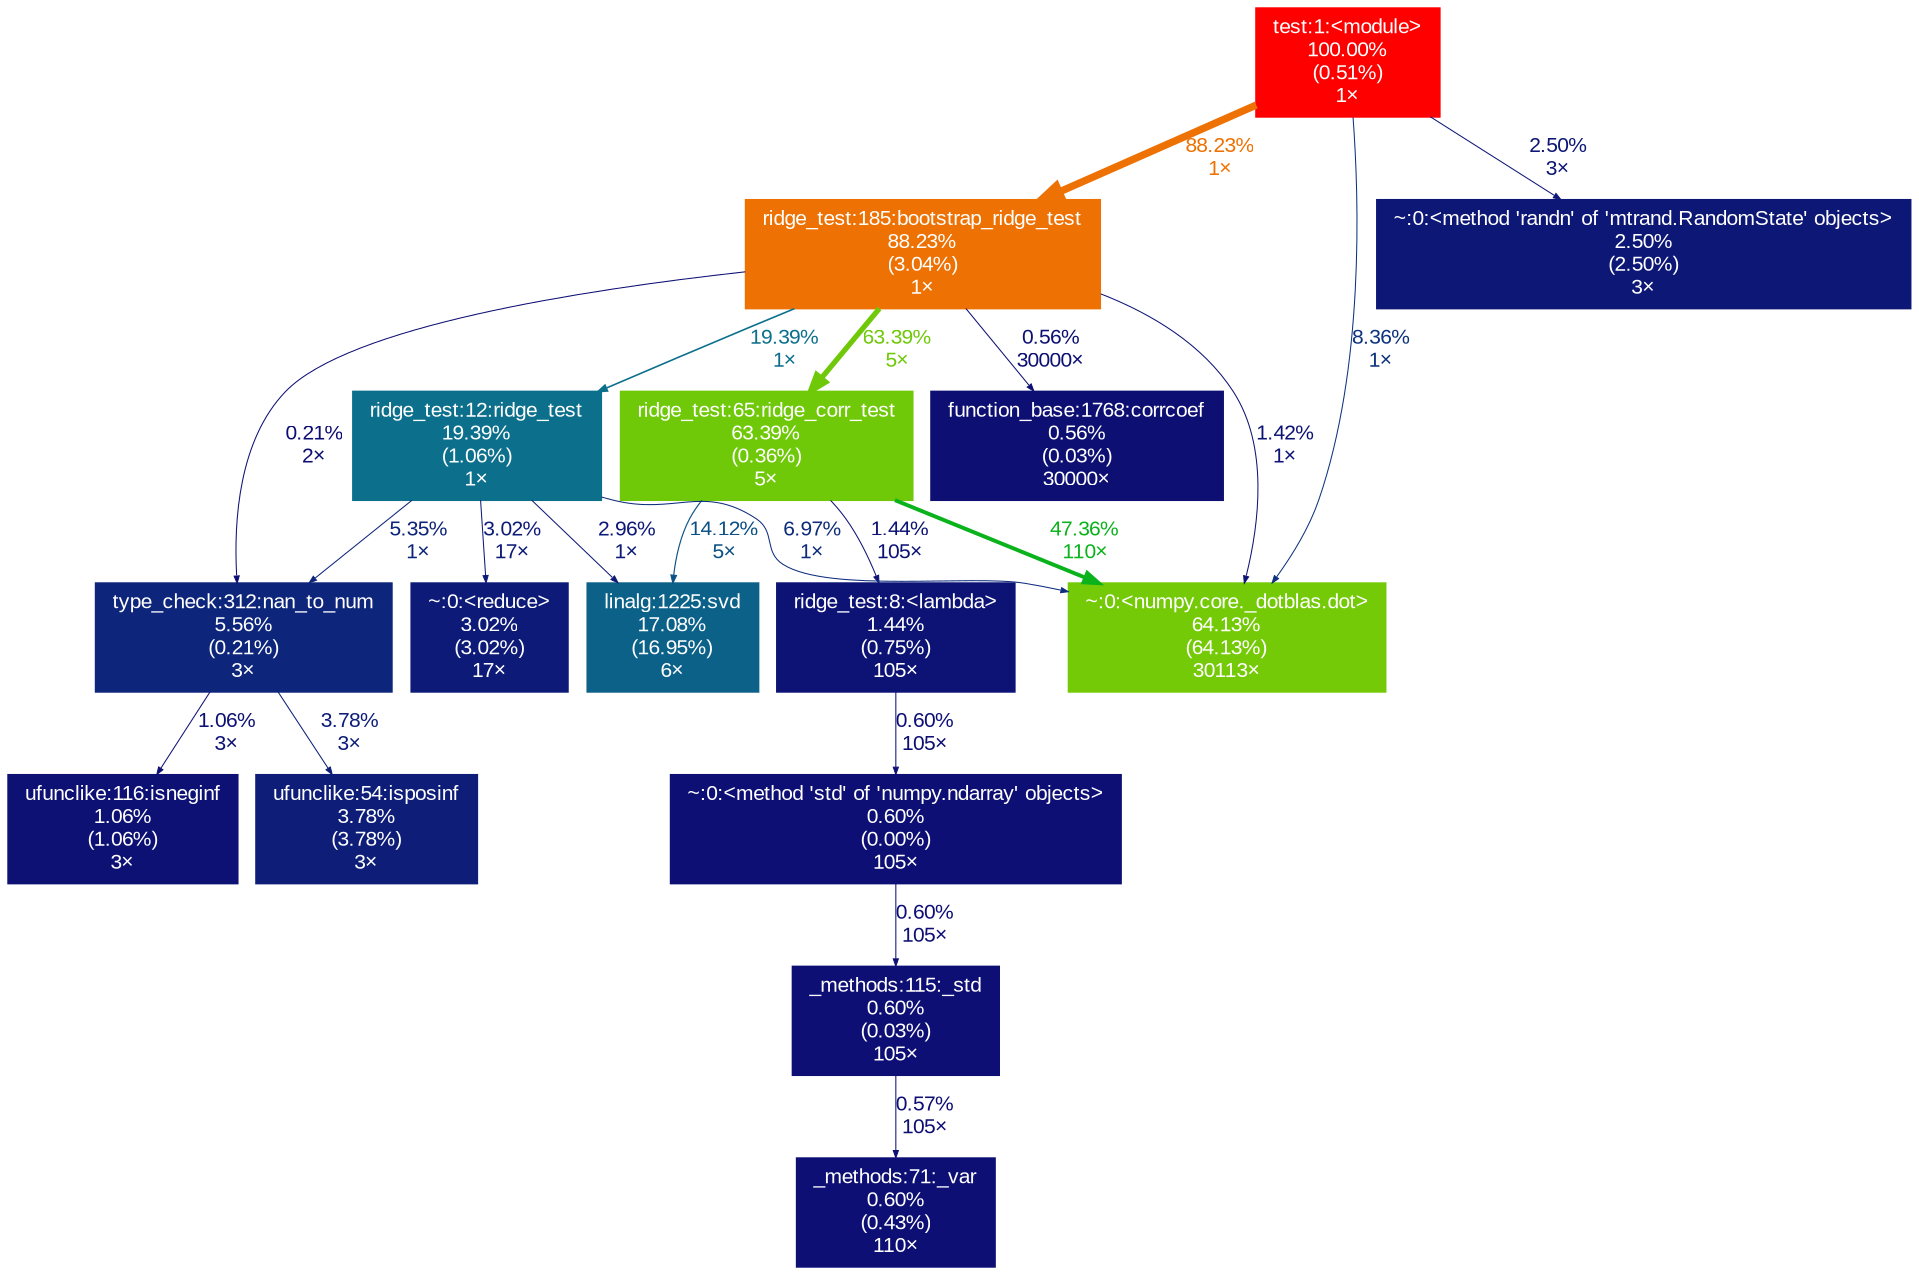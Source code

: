// TEST CONFIGS:
//  - features: 2000
//  - voxels: 30000
//  - regression timepoints: 10000
//  - prediction timepoints: 2000
//  - MPI: no
digraph {
	graph [ranksep=0.25, fontname=Arial, nodesep=0.125];
	node [fontname=Arial, style=filled, height=0, width=0, shape=box, fontcolor=white];
	edge [fontname=Arial];
	25 [color="#6fc908", fontcolor="#ffffff", fontsize="10.00", label="ridge_test:65:ridge_corr_test\n63.39%\n(0.36%)\n5×"];
	25 -> 295 [color="#0ab21c", label="47.36%\n110×", arrowsize="0.69", fontsize="10.00", fontcolor="#0ab21c", labeldistance="1.89", penwidth="1.89"];
	25 -> 329 [color="#0d1375", label="1.44%\n105×", arrowsize="0.35", fontsize="10.00", fontcolor="#0d1375", labeldistance="0.50", penwidth="0.50"];
	25 -> 31 [color="#0c5185", label="14.12%\n5×", arrowsize="0.38", fontsize="10.00", fontcolor="#0c5185", labeldistance="0.56", penwidth="0.56"];
	31 [color="#0c6189", fontcolor="#ffffff", fontsize="10.00", label="linalg:1225:svd\n17.08%\n(16.95%)\n6×"];
	88 [color="#0d257a", fontcolor="#ffffff", fontsize="10.00", label="type_check:312:nan_to_num\n5.56%\n(0.21%)\n3×"];
	88 -> 540 [color="#0d1174", label="1.06%\n3×", arrowsize="0.35", fontsize="10.00", fontcolor="#0d1174", labeldistance="0.50", penwidth="0.50"];
	88 -> 428 [color="#0d1d78", label="3.78%\n3×", arrowsize="0.35", fontsize="10.00", fontcolor="#0d1d78", labeldistance="0.50", penwidth="0.50"];
	121 [color="#ff0000", fontcolor="#ffffff", fontsize="10.00", label="test:1:<module>\n100.00%\n(0.51%)\n1×"];
	121 -> 295 [color="#0d327d", label="8.36%\n1×", arrowsize="0.35", fontsize="10.00", fontcolor="#0d327d", labeldistance="0.50", penwidth="0.50"];
	121 -> 222 [color="#0d1776", label="2.50%\n3×", arrowsize="0.35", fontsize="10.00", fontcolor="#0d1776", labeldistance="0.50", penwidth="0.50"];
	121 -> 127 [color="#ed7103", label="88.23%\n1×", arrowsize="0.94", fontsize="10.00", fontcolor="#ed7103", labeldistance="3.53", penwidth="3.53"];
	127 [color="#ed7103", fontcolor="#ffffff", fontsize="10.00", label="ridge_test:185:bootstrap_ridge_test\n88.23%\n(3.04%)\n1×"];
	127 -> 162 [color="#0d0f73", label="0.56%\n30000×", arrowsize="0.35", fontsize="10.00", fontcolor="#0d0f73", labeldistance="0.50", penwidth="0.50"];
	127 -> 133 [color="#0c6f8c", label="19.39%\n1×", arrowsize="0.44", fontsize="10.00", fontcolor="#0c6f8c", labeldistance="0.78", penwidth="0.78"];
	127 -> 295 [color="#0d1375", label="1.42%\n1×", arrowsize="0.35", fontsize="10.00", fontcolor="#0d1375", labeldistance="0.50", penwidth="0.50"];
	127 -> 25 [color="#6fc908", label="63.39%\n5×", arrowsize="0.80", fontsize="10.00", fontcolor="#6fc908", labeldistance="2.54", penwidth="2.54"];
	127 -> 88 [color="#0d0e73", label="0.21%\n2×", arrowsize="0.35", fontsize="10.00", fontcolor="#0d0e73", labeldistance="0.50", penwidth="0.50"];
	133 [color="#0c6f8c", fontcolor="#ffffff", fontsize="10.00", label="ridge_test:12:ridge_test\n19.39%\n(1.06%)\n1×"];
	133 -> 295 [color="#0d2c7c", label="6.97%\n1×", arrowsize="0.35", fontsize="10.00", fontcolor="#0d2c7c", labeldistance="0.50", penwidth="0.50"];
	133 -> 335 [color="#0d1a77", label="3.02%\n17×", arrowsize="0.35", fontsize="10.00", fontcolor="#0d1a77", labeldistance="0.50", penwidth="0.50"];
	133 -> 88 [color="#0d247a", label="5.35%\n1×", arrowsize="0.35", fontsize="10.00", fontcolor="#0d247a", labeldistance="0.50", penwidth="0.50"];
	133 -> 31 [color="#0d1977", label="2.96%\n1×", arrowsize="0.35", fontsize="10.00", fontcolor="#0d1977", labeldistance="0.50", penwidth="0.50"];
	162 [color="#0d0f73", fontcolor="#ffffff", fontsize="10.00", label="function_base:1768:corrcoef\n0.56%\n(0.03%)\n30000×"];
	222 [color="#0d1776", fontcolor="#ffffff", fontsize="10.00", label="~:0:<method 'randn' of 'mtrand.RandomState' objects>\n2.50%\n(2.50%)\n3×"];
	269 [color="#0d0f74", fontcolor="#ffffff", fontsize="10.00", label="_methods:71:_var\n0.60%\n(0.43%)\n110×"];
	295 [color="#75ca08", fontcolor="#ffffff", fontsize="10.00", label="~:0:<numpy.core._dotblas.dot>\n64.13%\n(64.13%)\n30113×"];
	328 [color="#0d0f74", fontcolor="#ffffff", fontsize="10.00", label="~:0:<method 'std' of 'numpy.ndarray' objects>\n0.60%\n(0.00%)\n105×"];
	328 -> 422 [color="#0d0f74", label="0.60%\n105×", arrowsize="0.35", fontsize="10.00", fontcolor="#0d0f74", labeldistance="0.50", penwidth="0.50"];
	329 [color="#0d1375", fontcolor="#ffffff", fontsize="10.00", label="ridge_test:8:<lambda>\n1.44%\n(0.75%)\n105×"];
	329 -> 328 [color="#0d0f74", label="0.60%\n105×", arrowsize="0.35", fontsize="10.00", fontcolor="#0d0f74", labeldistance="0.50", penwidth="0.50"];
	335 [color="#0d1a77", fontcolor="#ffffff", fontsize="10.00", label="~:0:<reduce>\n3.02%\n(3.02%)\n17×"];
	422 [color="#0d0f74", fontcolor="#ffffff", fontsize="10.00", label="_methods:115:_std\n0.60%\n(0.03%)\n105×"];
	422 -> 269 [color="#0d0f73", label="0.57%\n105×", arrowsize="0.35", fontsize="10.00", fontcolor="#0d0f73", labeldistance="0.50", penwidth="0.50"];
	428 [color="#0d1d78", fontcolor="#ffffff", fontsize="10.00", label="ufunclike:54:isposinf\n3.78%\n(3.78%)\n3×"];
	540 [color="#0d1174", fontcolor="#ffffff", fontsize="10.00", label="ufunclike:116:isneginf\n1.06%\n(1.06%)\n3×"];
}
